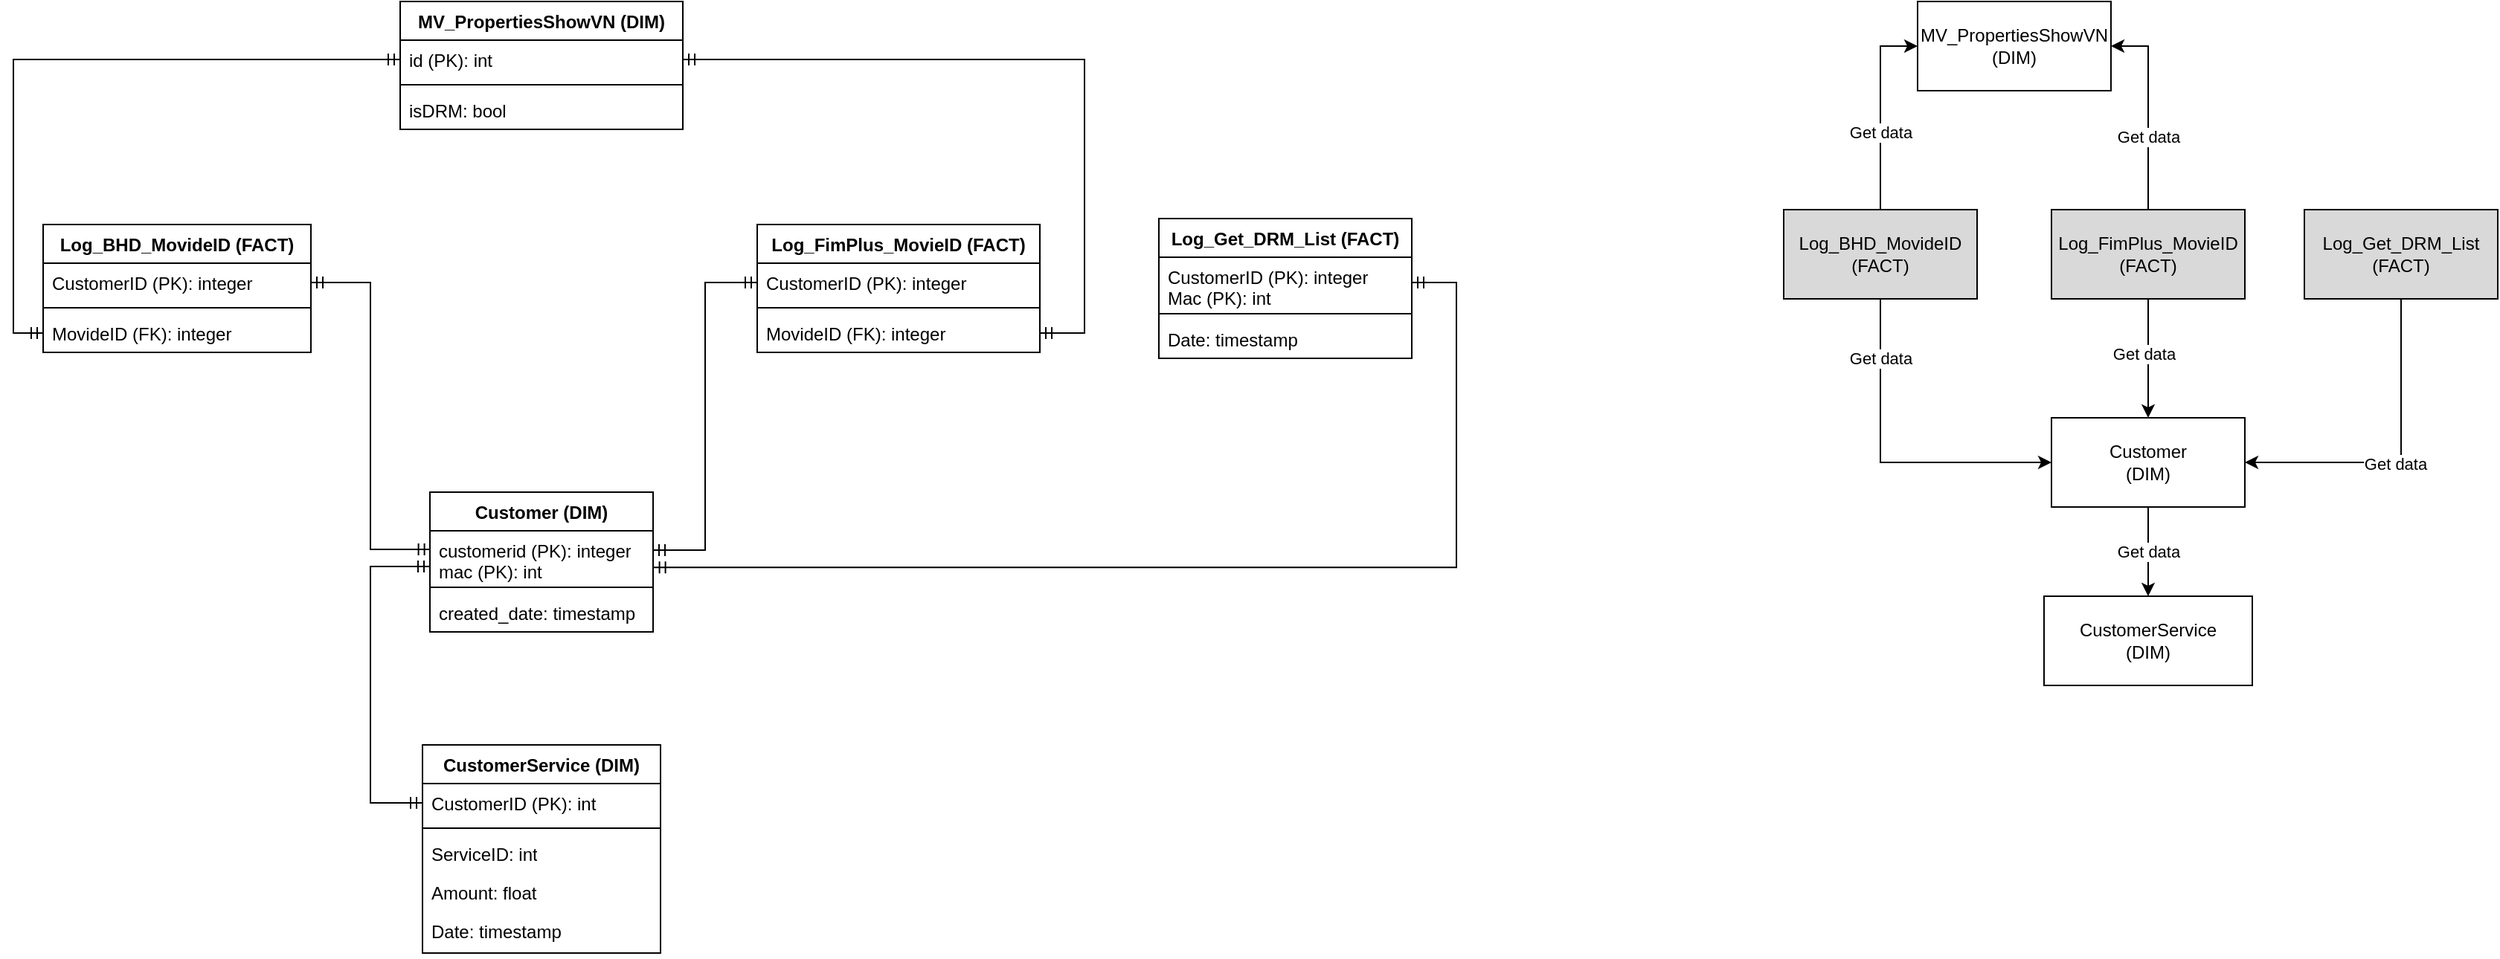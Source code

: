 <mxfile version="24.4.0" type="device">
  <diagram id="R2lEEEUBdFMjLlhIrx00" name="main">
    <mxGraphModel dx="2963" dy="1194" grid="1" gridSize="10" guides="1" tooltips="1" connect="1" arrows="1" fold="1" page="1" pageScale="1" pageWidth="850" pageHeight="1100" math="0" shadow="0" extFonts="Permanent Marker^https://fonts.googleapis.com/css?family=Permanent+Marker">
      <root>
        <mxCell id="0" />
        <mxCell id="1" parent="0" />
        <mxCell id="zVHyQVCnVJjG2MhTdaHv-12" style="rounded=0;orthogonalLoop=1;jettySize=auto;html=1;exitX=0.5;exitY=1;exitDx=0;exitDy=0;" edge="1" parent="1" source="zVHyQVCnVJjG2MhTdaHv-1" target="zVHyQVCnVJjG2MhTdaHv-5">
          <mxGeometry relative="1" as="geometry" />
        </mxCell>
        <mxCell id="zVHyQVCnVJjG2MhTdaHv-20" value="Get data" style="edgeLabel;html=1;align=center;verticalAlign=middle;resizable=0;points=[];" vertex="1" connectable="0" parent="zVHyQVCnVJjG2MhTdaHv-12">
          <mxGeometry x="0.193" y="1" relative="1" as="geometry">
            <mxPoint x="-1" y="-6" as="offset" />
          </mxGeometry>
        </mxCell>
        <mxCell id="zVHyQVCnVJjG2MhTdaHv-1" value="Customer&lt;div&gt;(DIM)&lt;/div&gt;" style="rounded=0;whiteSpace=wrap;html=1;" vertex="1" parent="1">
          <mxGeometry x="2100" y="330" width="130" height="60" as="geometry" />
        </mxCell>
        <mxCell id="zVHyQVCnVJjG2MhTdaHv-14" style="edgeStyle=orthogonalEdgeStyle;rounded=0;orthogonalLoop=1;jettySize=auto;html=1;exitX=0.5;exitY=1;exitDx=0;exitDy=0;entryX=0;entryY=0.5;entryDx=0;entryDy=0;" edge="1" parent="1" source="zVHyQVCnVJjG2MhTdaHv-2" target="zVHyQVCnVJjG2MhTdaHv-1">
          <mxGeometry relative="1" as="geometry" />
        </mxCell>
        <mxCell id="zVHyQVCnVJjG2MhTdaHv-19" value="Get data" style="edgeLabel;html=1;align=center;verticalAlign=middle;resizable=0;points=[];" vertex="1" connectable="0" parent="zVHyQVCnVJjG2MhTdaHv-14">
          <mxGeometry x="-0.114" y="-1" relative="1" as="geometry">
            <mxPoint x="1" y="-60" as="offset" />
          </mxGeometry>
        </mxCell>
        <mxCell id="zVHyQVCnVJjG2MhTdaHv-17" style="edgeStyle=orthogonalEdgeStyle;rounded=0;orthogonalLoop=1;jettySize=auto;html=1;exitX=0.5;exitY=0;exitDx=0;exitDy=0;entryX=0;entryY=0.5;entryDx=0;entryDy=0;" edge="1" parent="1" source="zVHyQVCnVJjG2MhTdaHv-2" target="zVHyQVCnVJjG2MhTdaHv-13">
          <mxGeometry relative="1" as="geometry" />
        </mxCell>
        <mxCell id="zVHyQVCnVJjG2MhTdaHv-27" value="Get data" style="edgeLabel;html=1;align=center;verticalAlign=middle;resizable=0;points=[];" vertex="1" connectable="0" parent="zVHyQVCnVJjG2MhTdaHv-17">
          <mxGeometry x="-0.23" relative="1" as="geometry">
            <mxPoint as="offset" />
          </mxGeometry>
        </mxCell>
        <mxCell id="zVHyQVCnVJjG2MhTdaHv-2" value="Log_BHD_MovideID&lt;div&gt;(FACT)&lt;/div&gt;" style="rounded=0;whiteSpace=wrap;html=1;fillColor=#D9D9D9;" vertex="1" parent="1">
          <mxGeometry x="1920" y="190" width="130" height="60" as="geometry" />
        </mxCell>
        <mxCell id="zVHyQVCnVJjG2MhTdaHv-15" style="edgeStyle=orthogonalEdgeStyle;rounded=0;orthogonalLoop=1;jettySize=auto;html=1;exitX=0.5;exitY=1;exitDx=0;exitDy=0;" edge="1" parent="1" source="zVHyQVCnVJjG2MhTdaHv-3" target="zVHyQVCnVJjG2MhTdaHv-1">
          <mxGeometry relative="1" as="geometry" />
        </mxCell>
        <mxCell id="zVHyQVCnVJjG2MhTdaHv-21" value="Get data" style="edgeLabel;html=1;align=center;verticalAlign=middle;resizable=0;points=[];" vertex="1" connectable="0" parent="zVHyQVCnVJjG2MhTdaHv-15">
          <mxGeometry x="-0.077" y="-3" relative="1" as="geometry">
            <mxPoint as="offset" />
          </mxGeometry>
        </mxCell>
        <mxCell id="zVHyQVCnVJjG2MhTdaHv-18" style="edgeStyle=orthogonalEdgeStyle;rounded=0;orthogonalLoop=1;jettySize=auto;html=1;exitX=0.5;exitY=0;exitDx=0;exitDy=0;entryX=1;entryY=0.5;entryDx=0;entryDy=0;" edge="1" parent="1" source="zVHyQVCnVJjG2MhTdaHv-3" target="zVHyQVCnVJjG2MhTdaHv-13">
          <mxGeometry relative="1" as="geometry" />
        </mxCell>
        <mxCell id="zVHyQVCnVJjG2MhTdaHv-26" value="Get data" style="edgeLabel;html=1;align=center;verticalAlign=middle;resizable=0;points=[];" vertex="1" connectable="0" parent="zVHyQVCnVJjG2MhTdaHv-18">
          <mxGeometry x="-0.267" relative="1" as="geometry">
            <mxPoint as="offset" />
          </mxGeometry>
        </mxCell>
        <mxCell id="zVHyQVCnVJjG2MhTdaHv-3" value="Log_FimPlus_MovieID&lt;div&gt;(FACT)&lt;/div&gt;" style="rounded=0;whiteSpace=wrap;html=1;strokeColor=default;align=center;verticalAlign=middle;fontFamily=Helvetica;fontSize=12;fontColor=default;fillColor=#D9D9D9;" vertex="1" parent="1">
          <mxGeometry x="2100" y="190" width="130" height="60" as="geometry" />
        </mxCell>
        <mxCell id="zVHyQVCnVJjG2MhTdaHv-23" style="edgeStyle=orthogonalEdgeStyle;rounded=0;orthogonalLoop=1;jettySize=auto;html=1;exitX=0.5;exitY=1;exitDx=0;exitDy=0;entryX=1;entryY=0.5;entryDx=0;entryDy=0;" edge="1" parent="1" source="zVHyQVCnVJjG2MhTdaHv-4" target="zVHyQVCnVJjG2MhTdaHv-1">
          <mxGeometry relative="1" as="geometry" />
        </mxCell>
        <mxCell id="zVHyQVCnVJjG2MhTdaHv-24" value="Get data" style="edgeLabel;html=1;align=center;verticalAlign=middle;resizable=0;points=[];" vertex="1" connectable="0" parent="zVHyQVCnVJjG2MhTdaHv-23">
          <mxGeometry x="0.06" y="1" relative="1" as="geometry">
            <mxPoint as="offset" />
          </mxGeometry>
        </mxCell>
        <mxCell id="zVHyQVCnVJjG2MhTdaHv-4" value="Log_Get_DRM_List&lt;div&gt;(FACT)&lt;/div&gt;" style="rounded=0;whiteSpace=wrap;html=1;strokeColor=default;align=center;verticalAlign=middle;fontFamily=Helvetica;fontSize=12;fontColor=default;fillColor=#D9D9D9;" vertex="1" parent="1">
          <mxGeometry x="2270" y="190" width="130" height="60" as="geometry" />
        </mxCell>
        <mxCell id="zVHyQVCnVJjG2MhTdaHv-5" value="CustomerService&lt;div&gt;(DIM)&lt;/div&gt;" style="rounded=0;whiteSpace=wrap;html=1;" vertex="1" parent="1">
          <mxGeometry x="2095" y="450" width="140" height="60" as="geometry" />
        </mxCell>
        <mxCell id="zVHyQVCnVJjG2MhTdaHv-13" value="MV_PropertiesShowVN&lt;div&gt;(DIM)&lt;/div&gt;" style="rounded=0;whiteSpace=wrap;html=1;" vertex="1" parent="1">
          <mxGeometry x="2010" y="50" width="130" height="60" as="geometry" />
        </mxCell>
        <mxCell id="pQRdqB5m7yi-kOXNTIrZ-1" value="&lt;div&gt;Customer (DIM)&lt;/div&gt;" style="swimlane;fontStyle=1;align=center;verticalAlign=top;childLayout=stackLayout;horizontal=1;startSize=26;horizontalStack=0;resizeParent=1;resizeParentMax=0;resizeLast=0;collapsible=1;marginBottom=0;whiteSpace=wrap;html=1;" vertex="1" parent="1">
          <mxGeometry x="1010" y="380" width="150" height="94" as="geometry">
            <mxRectangle x="1320" y="480" width="100" height="30" as="alternateBounds" />
          </mxGeometry>
        </mxCell>
        <mxCell id="pQRdqB5m7yi-kOXNTIrZ-2" value="customerid (PK): integer&lt;div&gt;mac (PK): int&lt;/div&gt;" style="text;strokeColor=none;fillColor=none;align=left;verticalAlign=top;spacingLeft=4;spacingRight=4;overflow=hidden;rotatable=0;points=[[0,0.5],[1,0.5]];portConstraint=eastwest;whiteSpace=wrap;html=1;" vertex="1" parent="pQRdqB5m7yi-kOXNTIrZ-1">
          <mxGeometry y="26" width="150" height="34" as="geometry" />
        </mxCell>
        <mxCell id="pQRdqB5m7yi-kOXNTIrZ-3" value="" style="line;strokeWidth=1;fillColor=none;align=left;verticalAlign=middle;spacingTop=-1;spacingLeft=3;spacingRight=3;rotatable=0;labelPosition=right;points=[];portConstraint=eastwest;strokeColor=inherit;" vertex="1" parent="pQRdqB5m7yi-kOXNTIrZ-1">
          <mxGeometry y="60" width="150" height="8" as="geometry" />
        </mxCell>
        <mxCell id="pQRdqB5m7yi-kOXNTIrZ-4" value="created_date: timestamp" style="text;strokeColor=none;fillColor=none;align=left;verticalAlign=top;spacingLeft=4;spacingRight=4;overflow=hidden;rotatable=0;points=[[0,0.5],[1,0.5]];portConstraint=eastwest;whiteSpace=wrap;html=1;" vertex="1" parent="pQRdqB5m7yi-kOXNTIrZ-1">
          <mxGeometry y="68" width="150" height="26" as="geometry" />
        </mxCell>
        <mxCell id="pQRdqB5m7yi-kOXNTIrZ-5" value="Log_BHD_MovideID&amp;nbsp;&lt;span style=&quot;background-color: initial;&quot;&gt;(FACT)&lt;/span&gt;" style="swimlane;fontStyle=1;align=center;verticalAlign=top;childLayout=stackLayout;horizontal=1;startSize=26;horizontalStack=0;resizeParent=1;resizeParentMax=0;resizeLast=0;collapsible=1;marginBottom=0;whiteSpace=wrap;html=1;" vertex="1" parent="1">
          <mxGeometry x="750" y="200" width="180" height="86" as="geometry">
            <mxRectangle x="1320" y="480" width="100" height="30" as="alternateBounds" />
          </mxGeometry>
        </mxCell>
        <mxCell id="pQRdqB5m7yi-kOXNTIrZ-6" value="CustomerID (PK): integer" style="text;strokeColor=none;fillColor=none;align=left;verticalAlign=top;spacingLeft=4;spacingRight=4;overflow=hidden;rotatable=0;points=[[0,0.5],[1,0.5]];portConstraint=eastwest;whiteSpace=wrap;html=1;" vertex="1" parent="pQRdqB5m7yi-kOXNTIrZ-5">
          <mxGeometry y="26" width="180" height="26" as="geometry" />
        </mxCell>
        <mxCell id="pQRdqB5m7yi-kOXNTIrZ-7" value="" style="line;strokeWidth=1;fillColor=none;align=left;verticalAlign=middle;spacingTop=-1;spacingLeft=3;spacingRight=3;rotatable=0;labelPosition=right;points=[];portConstraint=eastwest;strokeColor=inherit;" vertex="1" parent="pQRdqB5m7yi-kOXNTIrZ-5">
          <mxGeometry y="52" width="180" height="8" as="geometry" />
        </mxCell>
        <mxCell id="pQRdqB5m7yi-kOXNTIrZ-8" value="MovideID (FK): integer" style="text;strokeColor=none;fillColor=none;align=left;verticalAlign=top;spacingLeft=4;spacingRight=4;overflow=hidden;rotatable=0;points=[[0,0.5],[1,0.5]];portConstraint=eastwest;whiteSpace=wrap;html=1;" vertex="1" parent="pQRdqB5m7yi-kOXNTIrZ-5">
          <mxGeometry y="60" width="180" height="26" as="geometry" />
        </mxCell>
        <mxCell id="pQRdqB5m7yi-kOXNTIrZ-9" value="MV_PropertiesShowVN&amp;nbsp;&lt;span style=&quot;background-color: initial;&quot;&gt;(DIM)&lt;/span&gt;" style="swimlane;fontStyle=1;align=center;verticalAlign=top;childLayout=stackLayout;horizontal=1;startSize=26;horizontalStack=0;resizeParent=1;resizeParentMax=0;resizeLast=0;collapsible=1;marginBottom=0;whiteSpace=wrap;html=1;" vertex="1" parent="1">
          <mxGeometry x="990" y="50" width="190" height="86" as="geometry">
            <mxRectangle x="1320" y="480" width="100" height="30" as="alternateBounds" />
          </mxGeometry>
        </mxCell>
        <mxCell id="pQRdqB5m7yi-kOXNTIrZ-10" value="id (PK): int" style="text;strokeColor=none;fillColor=none;align=left;verticalAlign=top;spacingLeft=4;spacingRight=4;overflow=hidden;rotatable=0;points=[[0,0.5],[1,0.5]];portConstraint=eastwest;whiteSpace=wrap;html=1;" vertex="1" parent="pQRdqB5m7yi-kOXNTIrZ-9">
          <mxGeometry y="26" width="190" height="26" as="geometry" />
        </mxCell>
        <mxCell id="pQRdqB5m7yi-kOXNTIrZ-11" value="" style="line;strokeWidth=1;fillColor=none;align=left;verticalAlign=middle;spacingTop=-1;spacingLeft=3;spacingRight=3;rotatable=0;labelPosition=right;points=[];portConstraint=eastwest;strokeColor=inherit;" vertex="1" parent="pQRdqB5m7yi-kOXNTIrZ-9">
          <mxGeometry y="52" width="190" height="8" as="geometry" />
        </mxCell>
        <mxCell id="pQRdqB5m7yi-kOXNTIrZ-12" value="isDRM: bool" style="text;strokeColor=none;fillColor=none;align=left;verticalAlign=top;spacingLeft=4;spacingRight=4;overflow=hidden;rotatable=0;points=[[0,0.5],[1,0.5]];portConstraint=eastwest;whiteSpace=wrap;html=1;" vertex="1" parent="pQRdqB5m7yi-kOXNTIrZ-9">
          <mxGeometry y="60" width="190" height="26" as="geometry" />
        </mxCell>
        <mxCell id="pQRdqB5m7yi-kOXNTIrZ-13" value="&lt;div&gt;CustomerService (DIM)&lt;/div&gt;" style="swimlane;fontStyle=1;align=center;verticalAlign=top;childLayout=stackLayout;horizontal=1;startSize=26;horizontalStack=0;resizeParent=1;resizeParentMax=0;resizeLast=0;collapsible=1;marginBottom=0;whiteSpace=wrap;html=1;" vertex="1" parent="1">
          <mxGeometry x="1005" y="550" width="160" height="140" as="geometry">
            <mxRectangle x="1320" y="480" width="100" height="30" as="alternateBounds" />
          </mxGeometry>
        </mxCell>
        <mxCell id="pQRdqB5m7yi-kOXNTIrZ-14" value="CustomerID (PK): int" style="text;strokeColor=none;fillColor=none;align=left;verticalAlign=top;spacingLeft=4;spacingRight=4;overflow=hidden;rotatable=0;points=[[0,0.5],[1,0.5]];portConstraint=eastwest;whiteSpace=wrap;html=1;" vertex="1" parent="pQRdqB5m7yi-kOXNTIrZ-13">
          <mxGeometry y="26" width="160" height="26" as="geometry" />
        </mxCell>
        <mxCell id="pQRdqB5m7yi-kOXNTIrZ-15" value="" style="line;strokeWidth=1;fillColor=none;align=left;verticalAlign=middle;spacingTop=-1;spacingLeft=3;spacingRight=3;rotatable=0;labelPosition=right;points=[];portConstraint=eastwest;strokeColor=inherit;" vertex="1" parent="pQRdqB5m7yi-kOXNTIrZ-13">
          <mxGeometry y="52" width="160" height="8" as="geometry" />
        </mxCell>
        <mxCell id="pQRdqB5m7yi-kOXNTIrZ-16" value="ServiceID: int" style="text;strokeColor=none;fillColor=none;align=left;verticalAlign=top;spacingLeft=4;spacingRight=4;overflow=hidden;rotatable=0;points=[[0,0.5],[1,0.5]];portConstraint=eastwest;whiteSpace=wrap;html=1;" vertex="1" parent="pQRdqB5m7yi-kOXNTIrZ-13">
          <mxGeometry y="60" width="160" height="26" as="geometry" />
        </mxCell>
        <mxCell id="pQRdqB5m7yi-kOXNTIrZ-17" value="Amount: float" style="text;strokeColor=none;fillColor=none;align=left;verticalAlign=top;spacingLeft=4;spacingRight=4;overflow=hidden;rotatable=0;points=[[0,0.5],[1,0.5]];portConstraint=eastwest;whiteSpace=wrap;html=1;" vertex="1" parent="pQRdqB5m7yi-kOXNTIrZ-13">
          <mxGeometry y="86" width="160" height="26" as="geometry" />
        </mxCell>
        <mxCell id="pQRdqB5m7yi-kOXNTIrZ-18" value="Date: timestamp" style="text;strokeColor=none;fillColor=none;align=left;verticalAlign=top;spacingLeft=4;spacingRight=4;overflow=hidden;rotatable=0;points=[[0,0.5],[1,0.5]];portConstraint=eastwest;whiteSpace=wrap;html=1;" vertex="1" parent="pQRdqB5m7yi-kOXNTIrZ-13">
          <mxGeometry y="112" width="160" height="28" as="geometry" />
        </mxCell>
        <mxCell id="pQRdqB5m7yi-kOXNTIrZ-19" value="Log_Get_DRM_List&amp;nbsp;&lt;span style=&quot;background-color: initial;&quot;&gt;(FACT)&lt;/span&gt;" style="swimlane;fontStyle=1;align=center;verticalAlign=top;childLayout=stackLayout;horizontal=1;startSize=26;horizontalStack=0;resizeParent=1;resizeParentMax=0;resizeLast=0;collapsible=1;marginBottom=0;whiteSpace=wrap;html=1;" vertex="1" parent="1">
          <mxGeometry x="1500" y="196" width="170" height="94" as="geometry">
            <mxRectangle x="1320" y="480" width="100" height="30" as="alternateBounds" />
          </mxGeometry>
        </mxCell>
        <mxCell id="pQRdqB5m7yi-kOXNTIrZ-20" value="CustomerID (PK): integer&lt;div&gt;Mac (PK): int&lt;/div&gt;" style="text;strokeColor=none;fillColor=none;align=left;verticalAlign=top;spacingLeft=4;spacingRight=4;overflow=hidden;rotatable=0;points=[[0,0.5],[1,0.5]];portConstraint=eastwest;whiteSpace=wrap;html=1;" vertex="1" parent="pQRdqB5m7yi-kOXNTIrZ-19">
          <mxGeometry y="26" width="170" height="34" as="geometry" />
        </mxCell>
        <mxCell id="pQRdqB5m7yi-kOXNTIrZ-21" value="" style="line;strokeWidth=1;fillColor=none;align=left;verticalAlign=middle;spacingTop=-1;spacingLeft=3;spacingRight=3;rotatable=0;labelPosition=right;points=[];portConstraint=eastwest;strokeColor=inherit;" vertex="1" parent="pQRdqB5m7yi-kOXNTIrZ-19">
          <mxGeometry y="60" width="170" height="8" as="geometry" />
        </mxCell>
        <mxCell id="pQRdqB5m7yi-kOXNTIrZ-22" value="Date: timestamp" style="text;strokeColor=none;fillColor=none;align=left;verticalAlign=top;spacingLeft=4;spacingRight=4;overflow=hidden;rotatable=0;points=[[0,0.5],[1,0.5]];portConstraint=eastwest;whiteSpace=wrap;html=1;" vertex="1" parent="pQRdqB5m7yi-kOXNTIrZ-19">
          <mxGeometry y="68" width="170" height="26" as="geometry" />
        </mxCell>
        <mxCell id="pQRdqB5m7yi-kOXNTIrZ-23" value="Log_FimPlus_MovieID&amp;nbsp;&lt;span style=&quot;background-color: initial;&quot;&gt;(FACT)&lt;/span&gt;" style="swimlane;fontStyle=1;align=center;verticalAlign=top;childLayout=stackLayout;horizontal=1;startSize=26;horizontalStack=0;resizeParent=1;resizeParentMax=0;resizeLast=0;collapsible=1;marginBottom=0;whiteSpace=wrap;html=1;" vertex="1" parent="1">
          <mxGeometry x="1230" y="200" width="190" height="86" as="geometry">
            <mxRectangle x="1320" y="480" width="100" height="30" as="alternateBounds" />
          </mxGeometry>
        </mxCell>
        <mxCell id="pQRdqB5m7yi-kOXNTIrZ-24" value="CustomerID (PK): integer" style="text;strokeColor=none;fillColor=none;align=left;verticalAlign=top;spacingLeft=4;spacingRight=4;overflow=hidden;rotatable=0;points=[[0,0.5],[1,0.5]];portConstraint=eastwest;whiteSpace=wrap;html=1;" vertex="1" parent="pQRdqB5m7yi-kOXNTIrZ-23">
          <mxGeometry y="26" width="190" height="26" as="geometry" />
        </mxCell>
        <mxCell id="pQRdqB5m7yi-kOXNTIrZ-25" value="" style="line;strokeWidth=1;fillColor=none;align=left;verticalAlign=middle;spacingTop=-1;spacingLeft=3;spacingRight=3;rotatable=0;labelPosition=right;points=[];portConstraint=eastwest;strokeColor=inherit;" vertex="1" parent="pQRdqB5m7yi-kOXNTIrZ-23">
          <mxGeometry y="52" width="190" height="8" as="geometry" />
        </mxCell>
        <mxCell id="pQRdqB5m7yi-kOXNTIrZ-26" value="MovideID (FK): integer" style="text;strokeColor=none;fillColor=none;align=left;verticalAlign=top;spacingLeft=4;spacingRight=4;overflow=hidden;rotatable=0;points=[[0,0.5],[1,0.5]];portConstraint=eastwest;whiteSpace=wrap;html=1;" vertex="1" parent="pQRdqB5m7yi-kOXNTIrZ-23">
          <mxGeometry y="60" width="190" height="26" as="geometry" />
        </mxCell>
        <mxCell id="pQRdqB5m7yi-kOXNTIrZ-27" value="" style="edgeStyle=elbowEdgeStyle;fontSize=12;html=1;endArrow=ERmandOne;startArrow=ERmandOne;rounded=0;exitX=0;exitY=0.5;exitDx=0;exitDy=0;entryX=0;entryY=0.5;entryDx=0;entryDy=0;" edge="1" parent="1" source="pQRdqB5m7yi-kOXNTIrZ-8" target="pQRdqB5m7yi-kOXNTIrZ-10">
          <mxGeometry width="100" height="100" relative="1" as="geometry">
            <mxPoint x="790" y="180" as="sourcePoint" />
            <mxPoint x="890" y="80" as="targetPoint" />
            <Array as="points">
              <mxPoint x="730" y="180" />
            </Array>
          </mxGeometry>
        </mxCell>
        <mxCell id="pQRdqB5m7yi-kOXNTIrZ-28" value="" style="edgeStyle=elbowEdgeStyle;fontSize=12;html=1;endArrow=ERmandOne;startArrow=ERmandOne;rounded=0;exitX=1;exitY=0.5;exitDx=0;exitDy=0;entryX=1;entryY=0.5;entryDx=0;entryDy=0;" edge="1" parent="1" source="pQRdqB5m7yi-kOXNTIrZ-26" target="pQRdqB5m7yi-kOXNTIrZ-10">
          <mxGeometry width="100" height="100" relative="1" as="geometry">
            <mxPoint x="1340" y="200" as="sourcePoint" />
            <mxPoint x="1450" y="50" as="targetPoint" />
            <Array as="points">
              <mxPoint x="1450" y="180" />
            </Array>
          </mxGeometry>
        </mxCell>
        <mxCell id="pQRdqB5m7yi-kOXNTIrZ-29" value="" style="edgeStyle=elbowEdgeStyle;fontSize=12;html=1;endArrow=ERmandOne;startArrow=ERmandOne;rounded=0;entryX=1;entryY=0.5;entryDx=0;entryDy=0;exitX=0.002;exitY=0.366;exitDx=0;exitDy=0;exitPerimeter=0;" edge="1" parent="1" source="pQRdqB5m7yi-kOXNTIrZ-2" target="pQRdqB5m7yi-kOXNTIrZ-6">
          <mxGeometry width="100" height="100" relative="1" as="geometry">
            <mxPoint x="1150" y="320" as="sourcePoint" />
            <mxPoint x="1250" y="220" as="targetPoint" />
          </mxGeometry>
        </mxCell>
        <mxCell id="pQRdqB5m7yi-kOXNTIrZ-30" value="" style="edgeStyle=elbowEdgeStyle;fontSize=12;html=1;endArrow=ERmandOne;startArrow=ERmandOne;rounded=0;entryX=0;entryY=0.5;entryDx=0;entryDy=0;exitX=1;exitY=0.384;exitDx=0;exitDy=0;exitPerimeter=0;" edge="1" parent="1" source="pQRdqB5m7yi-kOXNTIrZ-2" target="pQRdqB5m7yi-kOXNTIrZ-24">
          <mxGeometry width="100" height="100" relative="1" as="geometry">
            <mxPoint x="1080.03" y="439" as="sourcePoint" />
            <mxPoint x="1130.03" y="260" as="targetPoint" />
          </mxGeometry>
        </mxCell>
        <mxCell id="pQRdqB5m7yi-kOXNTIrZ-31" value="" style="edgeStyle=elbowEdgeStyle;fontSize=12;html=1;endArrow=ERmandOne;startArrow=ERmandOne;rounded=0;entryX=1;entryY=0.5;entryDx=0;entryDy=0;exitX=1.002;exitY=0.724;exitDx=0;exitDy=0;exitPerimeter=0;" edge="1" parent="1" source="pQRdqB5m7yi-kOXNTIrZ-2" target="pQRdqB5m7yi-kOXNTIrZ-20">
          <mxGeometry width="100" height="100" relative="1" as="geometry">
            <mxPoint x="1360" y="470" as="sourcePoint" />
            <mxPoint x="1430" y="290" as="targetPoint" />
            <Array as="points">
              <mxPoint x="1700" y="340" />
            </Array>
          </mxGeometry>
        </mxCell>
        <mxCell id="pQRdqB5m7yi-kOXNTIrZ-32" value="" style="edgeStyle=elbowEdgeStyle;fontSize=12;html=1;endArrow=ERmandOne;startArrow=ERmandOne;rounded=0;entryX=0;entryY=0.706;entryDx=0;entryDy=0;exitX=0;exitY=0.5;exitDx=0;exitDy=0;entryPerimeter=0;" edge="1" parent="1" source="pQRdqB5m7yi-kOXNTIrZ-14" target="pQRdqB5m7yi-kOXNTIrZ-2">
          <mxGeometry width="100" height="100" relative="1" as="geometry">
            <mxPoint x="920" y="589" as="sourcePoint" />
            <mxPoint x="840" y="410" as="targetPoint" />
            <Array as="points">
              <mxPoint x="970" y="510" />
            </Array>
          </mxGeometry>
        </mxCell>
      </root>
    </mxGraphModel>
  </diagram>
</mxfile>
